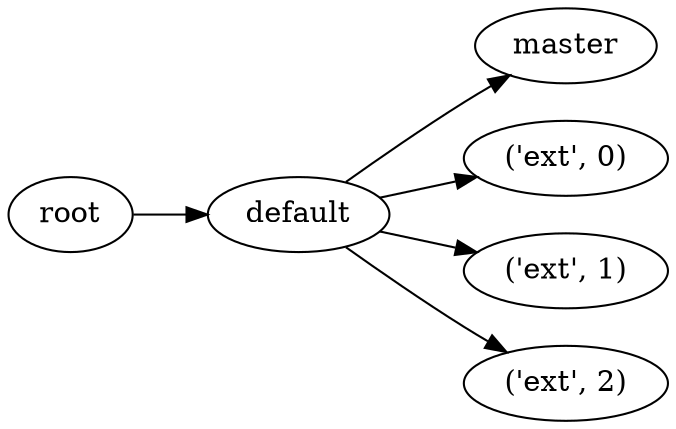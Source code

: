 digraph default {
	graph [rankdir=LR]
	root_1 [label=root href="javascript:s=&quot;\(\)\nNone&quot;; console.log(s); alert(s);"]
	default_2 [label=default href="javascript:s=&quot;\(&#x27;default&#x27;,\)\nMultiMaterialTest&quot;; console.log(s); alert(s);" tooltip=MultiMaterialTest]
	master_3 [label=master href="javascript:s=&quot;\(&#x27;default&#x27;,\ &#x27;master&#x27;\)\nCone&quot;; console.log(s); alert(s);" tooltip=Cone]
	ext_4 [label="\('ext',\ 0\)" href="javascript:s=&quot;\(&#x27;default&#x27;,\ \(&#x27;ext&#x27;,\ 0\)\)\nCone&quot;; console.log(s); alert(s);" tooltip=Cone]
	ext_5 [label="\('ext',\ 1\)" href="javascript:s=&quot;\(&#x27;default&#x27;,\ \(&#x27;ext&#x27;,\ 1\)\)\nCone&quot;; console.log(s); alert(s);" tooltip=Cone]
	ext_6 [label="\('ext',\ 2\)" href="javascript:s=&quot;\(&#x27;default&#x27;,\ \(&#x27;ext&#x27;,\ 2\)\)\nCone&quot;; console.log(s); alert(s);" tooltip=Cone]
	root_1 -> default_2
	default_2 -> master_3
	default_2 -> ext_4
	default_2 -> ext_5
	default_2 -> ext_6
}

